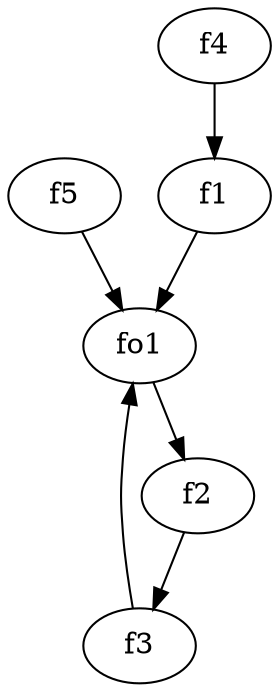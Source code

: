 strict digraph  {
f1;
f2;
f3;
f4;
f5;
fo1;
f1 -> fo1  [weight=2];
f2 -> f3  [weight=2];
f3 -> fo1  [weight=2];
f4 -> f1  [weight=2];
f5 -> fo1  [weight=2];
fo1 -> f2  [weight=2];
}
